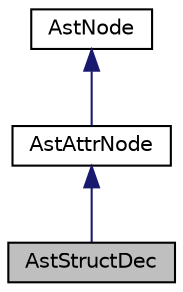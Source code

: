 digraph "AstStructDec"
{
  edge [fontname="Helvetica",fontsize="10",labelfontname="Helvetica",labelfontsize="10"];
  node [fontname="Helvetica",fontsize="10",shape=record];
  Node3 [label="AstStructDec",height=0.2,width=0.4,color="black", fillcolor="grey75", style="filled", fontcolor="black"];
  Node4 -> Node3 [dir="back",color="midnightblue",fontsize="10",style="solid"];
  Node4 [label="AstAttrNode",height=0.2,width=0.4,color="black", fillcolor="white", style="filled",URL="$classAstAttrNode.html"];
  Node5 -> Node4 [dir="back",color="midnightblue",fontsize="10",style="solid"];
  Node5 [label="AstNode",height=0.2,width=0.4,color="black", fillcolor="white", style="filled",URL="$classAstNode.html"];
}
